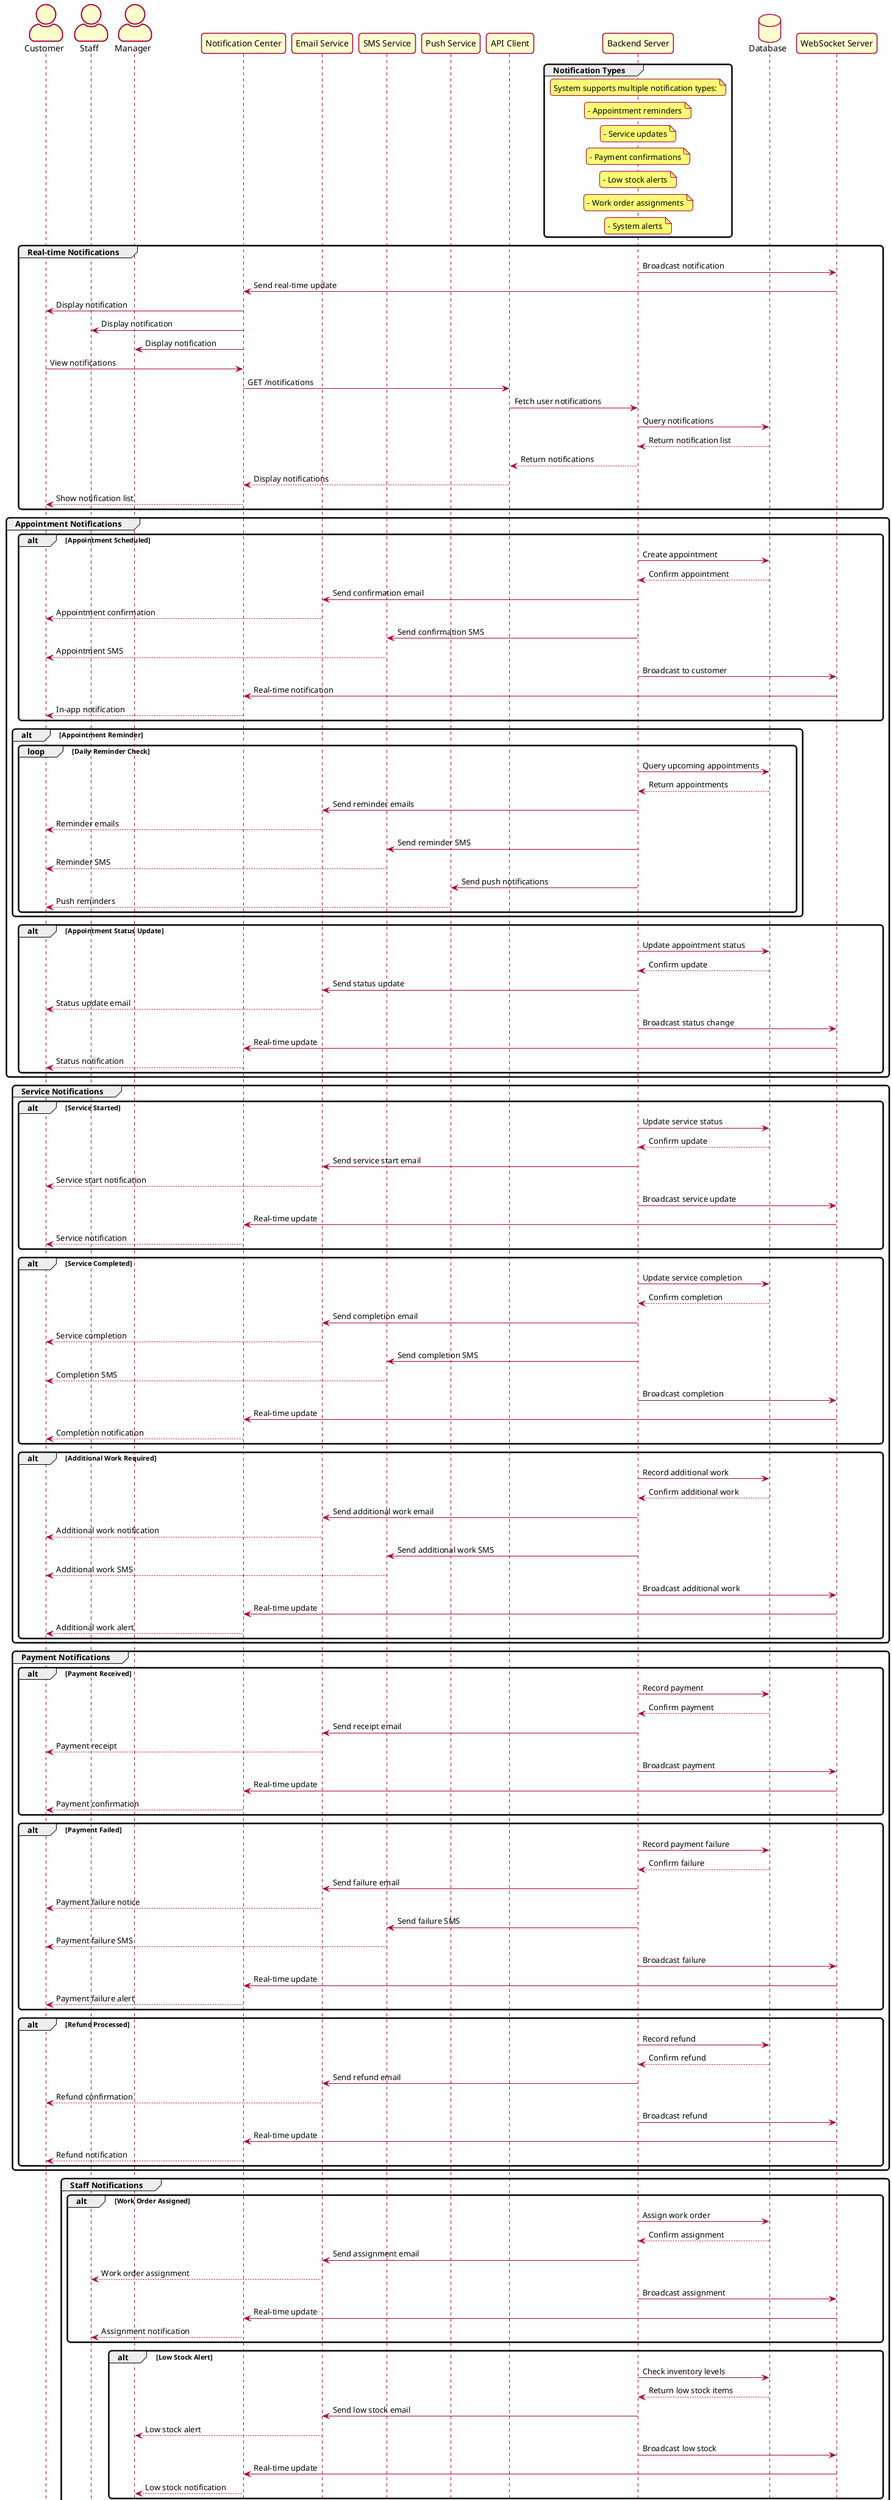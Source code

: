 @startuml Notification System Flow
skin rose
skinparam actorStyle awesome
skinparam roundcorner 10
skinparam shadowing false

actor "Customer" as Customer
actor "Staff" as Staff
actor "Manager" as Manager
participant "Notification Center" as NotificationCenter
participant "Email Service" as EmailService
participant "SMS Service" as SMSService
participant "Push Service" as PushService
participant "API Client" as API
participant "Backend Server" as Server
database "Database" as DB
participant "WebSocket Server" as WebSocket

' === Notification Types ===
group Notification Types
    note over Server: System supports multiple notification types:
    note over Server: - Appointment reminders
    note over Server: - Service updates
    note over Server: - Payment confirmations
    note over Server: - Low stock alerts
    note over Server: - Work order assignments
    note over Server: - System alerts
end

' === Real-time Notifications ===
group Real-time Notifications
    Server -> WebSocket: Broadcast notification
    WebSocket -> NotificationCenter: Send real-time update
    NotificationCenter -> Customer: Display notification
    NotificationCenter -> Staff: Display notification
    NotificationCenter -> Manager: Display notification
    
    Customer -> NotificationCenter: View notifications
    NotificationCenter -> API: GET /notifications
    API -> Server: Fetch user notifications
    Server -> DB: Query notifications
    DB --> Server: Return notification list
    Server --> API: Return notifications
    API --> NotificationCenter: Display notifications
    NotificationCenter --> Customer: Show notification list
end

' === Appointment Notifications ===
group Appointment Notifications
    alt Appointment Scheduled
        Server -> DB: Create appointment
        DB --> Server: Confirm appointment
        Server -> EmailService: Send confirmation email
        EmailService --> Customer: Appointment confirmation
        Server -> SMSService: Send confirmation SMS
        SMSService --> Customer: Appointment SMS
        Server -> WebSocket: Broadcast to customer
        WebSocket -> NotificationCenter: Real-time notification
        NotificationCenter --> Customer: In-app notification
    end
    
    alt Appointment Reminder
        loop Daily Reminder Check
            Server -> DB: Query upcoming appointments
            DB --> Server: Return appointments
            Server -> EmailService: Send reminder emails
            EmailService --> Customer: Reminder emails
            Server -> SMSService: Send reminder SMS
            SMSService --> Customer: Reminder SMS
            Server -> PushService: Send push notifications
            PushService --> Customer: Push reminders
        end
    end
    
    alt Appointment Status Update
        Server -> DB: Update appointment status
        DB --> Server: Confirm update
        Server -> EmailService: Send status update
        EmailService --> Customer: Status update email
        Server -> WebSocket: Broadcast status change
        WebSocket -> NotificationCenter: Real-time update
        NotificationCenter --> Customer: Status notification
    end
end

' === Service Notifications ===
group Service Notifications
    alt Service Started
        Server -> DB: Update service status
        DB --> Server: Confirm update
        Server -> EmailService: Send service start email
        EmailService --> Customer: Service start notification
        Server -> WebSocket: Broadcast service update
        WebSocket -> NotificationCenter: Real-time update
        NotificationCenter --> Customer: Service notification
    end
    
    alt Service Completed
        Server -> DB: Update service completion
        DB --> Server: Confirm completion
        Server -> EmailService: Send completion email
        EmailService --> Customer: Service completion
        Server -> SMSService: Send completion SMS
        SMSService --> Customer: Completion SMS
        Server -> WebSocket: Broadcast completion
        WebSocket -> NotificationCenter: Real-time update
        NotificationCenter --> Customer: Completion notification
    end
    
    alt Additional Work Required
        Server -> DB: Record additional work
        DB --> Server: Confirm additional work
        Server -> EmailService: Send additional work email
        EmailService --> Customer: Additional work notification
        Server -> SMSService: Send additional work SMS
        SMSService --> Customer: Additional work SMS
        Server -> WebSocket: Broadcast additional work
        WebSocket -> NotificationCenter: Real-time update
        NotificationCenter --> Customer: Additional work alert
    end
end

' === Payment Notifications ===
group Payment Notifications
    alt Payment Received
        Server -> DB: Record payment
        DB --> Server: Confirm payment
        Server -> EmailService: Send receipt email
        EmailService --> Customer: Payment receipt
        Server -> WebSocket: Broadcast payment
        WebSocket -> NotificationCenter: Real-time update
        NotificationCenter --> Customer: Payment confirmation
    end
    
    alt Payment Failed
        Server -> DB: Record payment failure
        DB --> Server: Confirm failure
        Server -> EmailService: Send failure email
        EmailService --> Customer: Payment failure notice
        Server -> SMSService: Send failure SMS
        SMSService --> Customer: Payment failure SMS
        Server -> WebSocket: Broadcast failure
        WebSocket -> NotificationCenter: Real-time update
        NotificationCenter --> Customer: Payment failure alert
    end
    
    alt Refund Processed
        Server -> DB: Record refund
        DB --> Server: Confirm refund
        Server -> EmailService: Send refund email
        EmailService --> Customer: Refund confirmation
        Server -> WebSocket: Broadcast refund
        WebSocket -> NotificationCenter: Real-time update
        NotificationCenter --> Customer: Refund notification
    end
end

' === Staff Notifications ===
group Staff Notifications
    alt Work Order Assigned
        Server -> DB: Assign work order
        DB --> Server: Confirm assignment
        Server -> EmailService: Send assignment email
        EmailService --> Staff: Work order assignment
        Server -> WebSocket: Broadcast assignment
        WebSocket -> NotificationCenter: Real-time update
        NotificationCenter --> Staff: Assignment notification
    end
    
    alt Low Stock Alert
        Server -> DB: Check inventory levels
        DB --> Server: Return low stock items
        Server -> EmailService: Send low stock email
        EmailService --> Manager: Low stock alert
        Server -> WebSocket: Broadcast low stock
        WebSocket -> NotificationCenter: Real-time update
        NotificationCenter --> Manager: Low stock notification
    end
    
    alt Schedule Change
        Server -> DB: Update schedule
        DB --> Server: Confirm schedule change
        Server -> EmailService: Send schedule email
        EmailService --> Staff: Schedule change notification
        Server -> SMSService: Send schedule SMS
        SMSService --> Staff: Schedule change SMS
        Server -> WebSocket: Broadcast schedule
        WebSocket -> NotificationCenter: Real-time update
        NotificationCenter --> Staff: Schedule notification
    end
end

' === System Notifications ===
group System Notifications
    alt System Maintenance
        Server -> EmailService: Send maintenance email
        EmailService --> Customer: Maintenance notification
        EmailService --> Staff: Maintenance notification
        EmailService --> Manager: Maintenance notification
        Server -> WebSocket: Broadcast maintenance
        WebSocket -> NotificationCenter: Real-time update
        NotificationCenter --> Customer: Maintenance alert
        NotificationCenter --> Staff: Maintenance alert
        NotificationCenter --> Manager: Maintenance alert
    end
    
    alt Security Alert
        Server -> EmailService: Send security email
        EmailService --> Manager: Security alert
        Server -> WebSocket: Broadcast security
        WebSocket -> NotificationCenter: Real-time update
        NotificationCenter --> Manager: Security notification
    end
    
    alt Performance Alert
        Server -> EmailService: Send performance email
        EmailService --> Manager: Performance alert
        Server -> WebSocket: Broadcast performance
        WebSocket -> NotificationCenter: Real-time update
        NotificationCenter --> Manager: Performance notification
    end
end

' === Notification Preferences ===
group Notification Preferences
    Customer -> NotificationCenter: Update preferences
    NotificationCenter -> API: PUT /notifications/preferences
    API -> Server: Update user preferences
    Server -> DB: Store preferences
    DB --> Server: Confirm preferences
    Server --> API: Return updated preferences
    API --> NotificationCenter: Show preferences
    NotificationCenter --> Customer: Display preferences
    
    alt Email Notifications Disabled
        Server -> EmailService: Skip email
        EmailService --> Customer: No email sent
    end
    
    alt SMS Notifications Disabled
        Server -> SMSService: Skip SMS
        SMSService --> Customer: No SMS sent
    end
    
    alt Push Notifications Disabled
        Server -> PushService: Skip push
        PushService --> Customer: No push sent
    end
end

' === Notification Management ===
group Notification Management
    Customer -> NotificationCenter: Mark as read
    NotificationCenter -> API: PUT /notifications/{id}/read
    API -> Server: Mark notification read
    Server -> DB: Update read status
    DB --> Server: Confirm read status
    Server --> API: Return updated status
    API --> NotificationCenter: Update UI
    NotificationCenter --> Customer: Show updated status
    
    Customer -> NotificationCenter: Delete notification
    NotificationCenter -> API: DELETE /notifications/{id}
    API -> Server: Delete notification
    Server -> DB: Remove notification
    DB --> Server: Confirm deletion
    Server --> API: Return deletion status
    API --> NotificationCenter: Update list
    NotificationCenter --> Customer: Show updated list
    
    Customer -> NotificationCenter: Clear all notifications
    NotificationCenter -> API: DELETE /notifications/clear
    API -> Server: Clear all notifications
    Server -> DB: Remove all notifications
    DB --> Server: Confirm clearing
    Server --> API: Return clear status
    API --> NotificationCenter: Update list
    NotificationCenter --> Customer: Show empty list
end

' === Notification Analytics ===
group Notification Analytics
    Manager -> NotificationCenter: View notification reports
    NotificationCenter -> API: GET /notifications/analytics
    API -> Server: Generate notification analytics
    Server -> DB: Query notification data
    DB --> Server: Return analytics
    Server --> API: Return reports
    API --> NotificationCenter: Display analytics
    NotificationCenter --> Manager: Show notification reports
    
    Manager -> NotificationCenter: Export notification data
    NotificationCenter -> API: GET /notifications/export
    API -> Server: Generate export data
    Server -> DB: Query export data
    DB --> Server: Return export data
    Server --> API: Return export file
    API --> NotificationCenter: Download export
    NotificationCenter --> Manager: Provide export file
end

@enduml 
